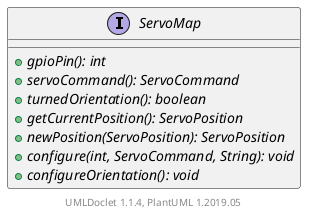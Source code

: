 @startuml

    interface ServoMap [[ServoMap.html]] {
        {abstract} +gpioPin(): int
        {abstract} +servoCommand(): ServoCommand
        {abstract} +turnedOrientation(): boolean
        {abstract} +getCurrentPosition(): ServoPosition
        {abstract} +newPosition(ServoPosition): ServoPosition
        {abstract} +configure(int, ServoCommand, String): void
        {abstract} +configureOrientation(): void
    }


    center footer UMLDoclet 1.1.4, PlantUML 1.2019.05
@enduml
